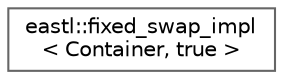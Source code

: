 digraph "类继承关系图"
{
 // LATEX_PDF_SIZE
  bgcolor="transparent";
  edge [fontname=Helvetica,fontsize=10,labelfontname=Helvetica,labelfontsize=10];
  node [fontname=Helvetica,fontsize=10,shape=box,height=0.2,width=0.4];
  rankdir="LR";
  Node0 [id="Node000000",label="eastl::fixed_swap_impl\l\< Container, true \>",height=0.2,width=0.4,color="grey40", fillcolor="white", style="filled",URL="$classeastl_1_1fixed__swap__impl_3_01_container_00_01true_01_4.html",tooltip=" "];
}
